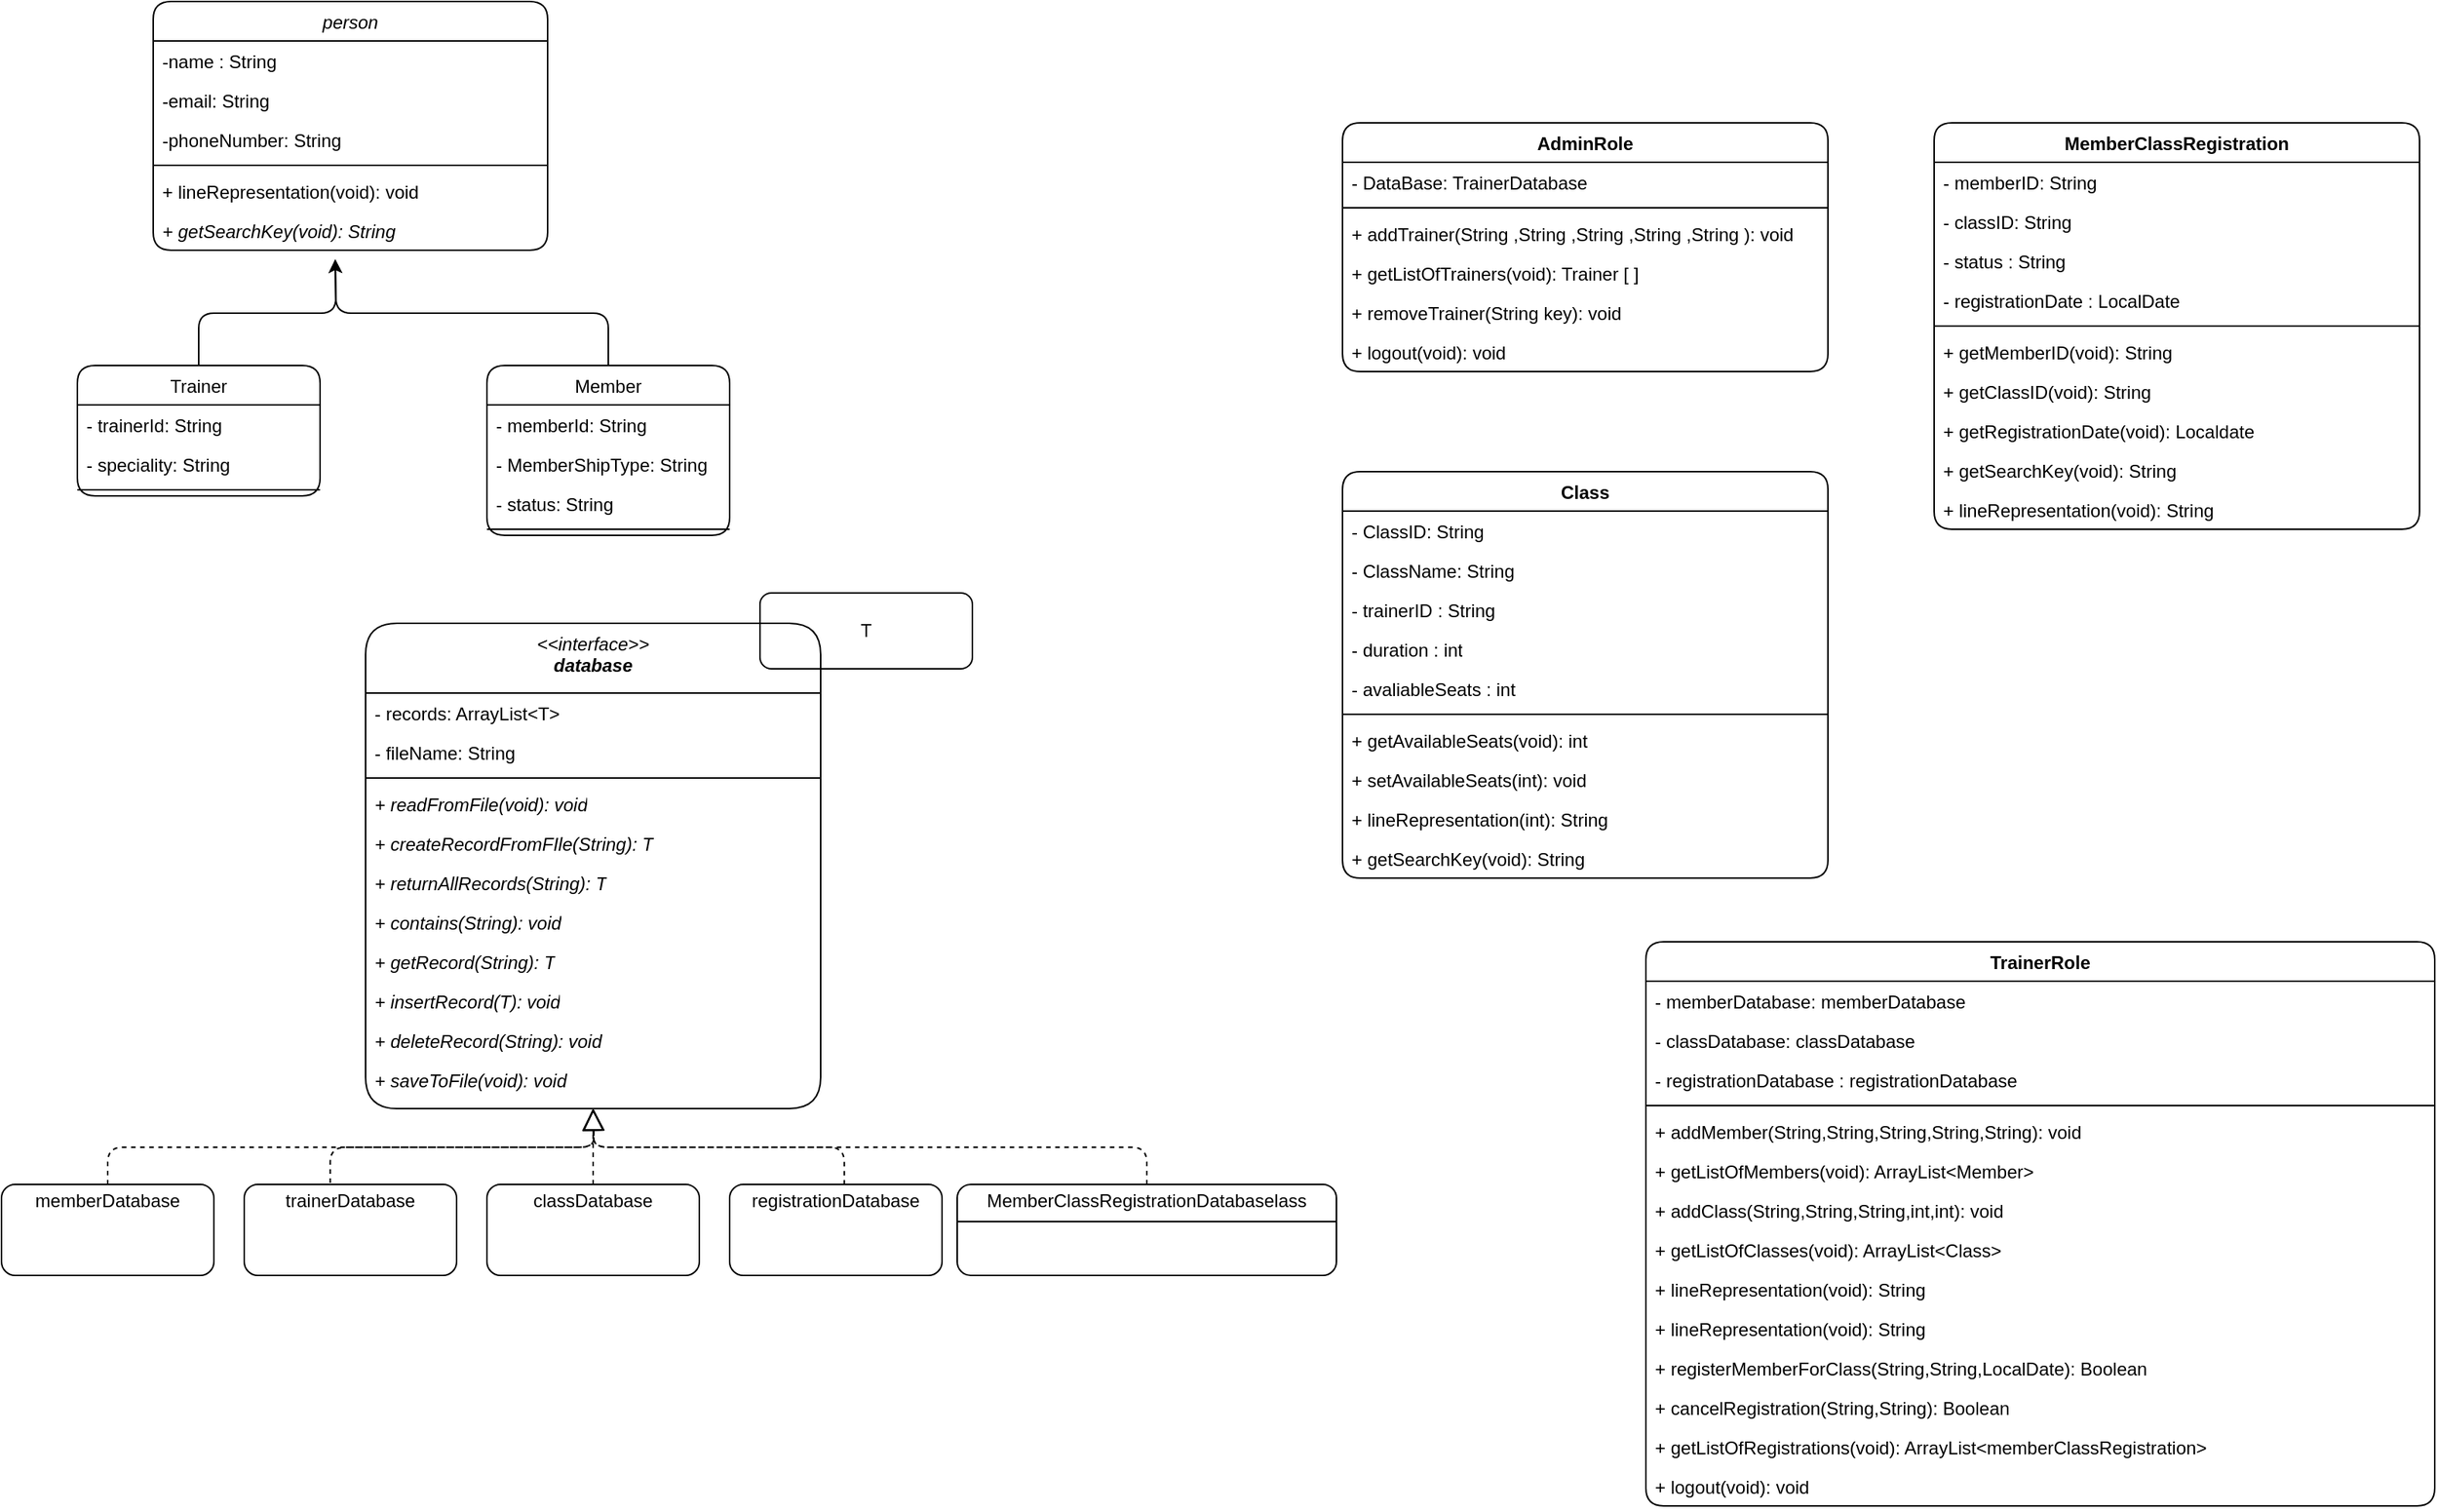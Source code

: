 <mxfile version="24.7.17">
  <diagram name="Page-1" id="gAdB9nPOYO4zGITMe3uy">
    <mxGraphModel dx="3737" dy="2157" grid="1" gridSize="10" guides="1" tooltips="1" connect="1" arrows="1" fold="1" page="1" pageScale="1" pageWidth="827" pageHeight="1169" math="0" shadow="0">
      <root>
        <mxCell id="0" />
        <mxCell id="1" parent="0" />
        <mxCell id="HRGRUfHx_FgeZ7gGGEja-18" value="&lt;span style=&quot;font-weight: normal;&quot;&gt;&lt;i&gt;person&lt;/i&gt;&lt;/span&gt;" style="swimlane;fontStyle=1;align=center;verticalAlign=top;childLayout=stackLayout;horizontal=1;startSize=26;horizontalStack=0;resizeParent=1;resizeParentMax=0;resizeLast=0;collapsible=1;marginBottom=0;whiteSpace=wrap;html=1;rounded=1;" vertex="1" parent="1">
          <mxGeometry x="-1554" width="260" height="164" as="geometry" />
        </mxCell>
        <mxCell id="HRGRUfHx_FgeZ7gGGEja-19" value="-name : String" style="text;strokeColor=none;fillColor=none;align=left;verticalAlign=top;spacingLeft=4;spacingRight=4;overflow=hidden;rotatable=0;points=[[0,0.5],[1,0.5]];portConstraint=eastwest;whiteSpace=wrap;html=1;" vertex="1" parent="HRGRUfHx_FgeZ7gGGEja-18">
          <mxGeometry y="26" width="260" height="26" as="geometry" />
        </mxCell>
        <mxCell id="HRGRUfHx_FgeZ7gGGEja-27" value="-email: String" style="text;strokeColor=none;fillColor=none;align=left;verticalAlign=top;spacingLeft=4;spacingRight=4;overflow=hidden;rotatable=0;points=[[0,0.5],[1,0.5]];portConstraint=eastwest;whiteSpace=wrap;html=1;" vertex="1" parent="HRGRUfHx_FgeZ7gGGEja-18">
          <mxGeometry y="52" width="260" height="26" as="geometry" />
        </mxCell>
        <mxCell id="HRGRUfHx_FgeZ7gGGEja-28" value="-phoneNumber: String" style="text;strokeColor=none;fillColor=none;align=left;verticalAlign=top;spacingLeft=4;spacingRight=4;overflow=hidden;rotatable=0;points=[[0,0.5],[1,0.5]];portConstraint=eastwest;whiteSpace=wrap;html=1;" vertex="1" parent="HRGRUfHx_FgeZ7gGGEja-18">
          <mxGeometry y="78" width="260" height="26" as="geometry" />
        </mxCell>
        <mxCell id="HRGRUfHx_FgeZ7gGGEja-20" value="" style="line;strokeWidth=1;fillColor=none;align=left;verticalAlign=middle;spacingTop=-1;spacingLeft=3;spacingRight=3;rotatable=0;labelPosition=right;points=[];portConstraint=eastwest;strokeColor=inherit;rounded=1;" vertex="1" parent="HRGRUfHx_FgeZ7gGGEja-18">
          <mxGeometry y="104" width="260" height="8" as="geometry" />
        </mxCell>
        <mxCell id="HRGRUfHx_FgeZ7gGGEja-21" value="+ lineRepresentation(void): void" style="text;strokeColor=none;fillColor=none;align=left;verticalAlign=top;spacingLeft=4;spacingRight=4;overflow=hidden;rotatable=0;points=[[0,0.5],[1,0.5]];portConstraint=eastwest;whiteSpace=wrap;html=1;" vertex="1" parent="HRGRUfHx_FgeZ7gGGEja-18">
          <mxGeometry y="112" width="260" height="26" as="geometry" />
        </mxCell>
        <mxCell id="HRGRUfHx_FgeZ7gGGEja-29" value="&lt;i&gt;+ getSearchKey(void): String&lt;/i&gt;" style="text;strokeColor=none;fillColor=none;align=left;verticalAlign=top;spacingLeft=4;spacingRight=4;overflow=hidden;rotatable=0;points=[[0,0.5],[1,0.5]];portConstraint=eastwest;whiteSpace=wrap;html=1;" vertex="1" parent="HRGRUfHx_FgeZ7gGGEja-18">
          <mxGeometry y="138" width="260" height="26" as="geometry" />
        </mxCell>
        <mxCell id="HRGRUfHx_FgeZ7gGGEja-49" style="edgeStyle=orthogonalEdgeStyle;rounded=1;orthogonalLoop=1;jettySize=auto;html=1;exitX=0.5;exitY=0;exitDx=0;exitDy=0;fontFamily=Helvetica;fontSize=12;fontColor=default;fontStyle=0;" edge="1" parent="1" source="HRGRUfHx_FgeZ7gGGEja-30">
          <mxGeometry relative="1" as="geometry">
            <mxPoint x="-1434" y="170" as="targetPoint" />
          </mxGeometry>
        </mxCell>
        <mxCell id="HRGRUfHx_FgeZ7gGGEja-30" value="&lt;span style=&quot;font-weight: normal;&quot;&gt;Trainer&lt;/span&gt;" style="swimlane;fontStyle=1;align=center;verticalAlign=top;childLayout=stackLayout;horizontal=1;startSize=26;horizontalStack=0;resizeParent=1;resizeParentMax=0;resizeLast=0;collapsible=1;marginBottom=0;whiteSpace=wrap;html=1;rounded=1;strokeColor=default;fontFamily=Helvetica;fontSize=12;fontColor=default;fillColor=none;" vertex="1" parent="1">
          <mxGeometry x="-1604" y="240" width="160" height="86" as="geometry" />
        </mxCell>
        <mxCell id="HRGRUfHx_FgeZ7gGGEja-31" value="- trainerId: String" style="text;strokeColor=none;fillColor=none;align=left;verticalAlign=top;spacingLeft=4;spacingRight=4;overflow=hidden;rotatable=0;points=[[0,0.5],[1,0.5]];portConstraint=eastwest;whiteSpace=wrap;html=1;fontFamily=Helvetica;fontSize=12;fontColor=default;fontStyle=0;" vertex="1" parent="HRGRUfHx_FgeZ7gGGEja-30">
          <mxGeometry y="26" width="160" height="26" as="geometry" />
        </mxCell>
        <mxCell id="HRGRUfHx_FgeZ7gGGEja-34" value="- speciality: String" style="text;strokeColor=none;fillColor=none;align=left;verticalAlign=top;spacingLeft=4;spacingRight=4;overflow=hidden;rotatable=0;points=[[0,0.5],[1,0.5]];portConstraint=eastwest;whiteSpace=wrap;html=1;fontFamily=Helvetica;fontSize=12;fontColor=default;fontStyle=0;" vertex="1" parent="HRGRUfHx_FgeZ7gGGEja-30">
          <mxGeometry y="52" width="160" height="26" as="geometry" />
        </mxCell>
        <mxCell id="HRGRUfHx_FgeZ7gGGEja-32" value="" style="line;strokeWidth=1;fillColor=none;align=left;verticalAlign=middle;spacingTop=-1;spacingLeft=3;spacingRight=3;rotatable=0;labelPosition=right;points=[];portConstraint=eastwest;strokeColor=inherit;rounded=1;fontFamily=Helvetica;fontSize=12;fontColor=default;fontStyle=0;" vertex="1" parent="HRGRUfHx_FgeZ7gGGEja-30">
          <mxGeometry y="78" width="160" height="8" as="geometry" />
        </mxCell>
        <mxCell id="HRGRUfHx_FgeZ7gGGEja-50" style="edgeStyle=orthogonalEdgeStyle;rounded=1;orthogonalLoop=1;jettySize=auto;html=1;exitX=0.5;exitY=0;exitDx=0;exitDy=0;fontFamily=Helvetica;fontSize=12;fontColor=default;fontStyle=0;" edge="1" parent="1" source="HRGRUfHx_FgeZ7gGGEja-44">
          <mxGeometry relative="1" as="geometry">
            <mxPoint x="-1434" y="170" as="targetPoint" />
          </mxGeometry>
        </mxCell>
        <mxCell id="HRGRUfHx_FgeZ7gGGEja-44" value="&lt;span style=&quot;font-weight: normal;&quot;&gt;Member&lt;/span&gt;" style="swimlane;fontStyle=1;align=center;verticalAlign=top;childLayout=stackLayout;horizontal=1;startSize=26;horizontalStack=0;resizeParent=1;resizeParentMax=0;resizeLast=0;collapsible=1;marginBottom=0;whiteSpace=wrap;html=1;rounded=1;strokeColor=default;fontFamily=Helvetica;fontSize=12;fontColor=default;fillColor=none;" vertex="1" parent="1">
          <mxGeometry x="-1334" y="240" width="160" height="112" as="geometry" />
        </mxCell>
        <mxCell id="HRGRUfHx_FgeZ7gGGEja-45" value="- memberId: String" style="text;strokeColor=none;fillColor=none;align=left;verticalAlign=top;spacingLeft=4;spacingRight=4;overflow=hidden;rotatable=0;points=[[0,0.5],[1,0.5]];portConstraint=eastwest;whiteSpace=wrap;html=1;fontFamily=Helvetica;fontSize=12;fontColor=default;fontStyle=0;" vertex="1" parent="HRGRUfHx_FgeZ7gGGEja-44">
          <mxGeometry y="26" width="160" height="26" as="geometry" />
        </mxCell>
        <mxCell id="HRGRUfHx_FgeZ7gGGEja-46" value="- Me&lt;span style=&quot;background-color: initial;&quot;&gt;mberShipType: String&lt;/span&gt;" style="text;strokeColor=none;fillColor=none;align=left;verticalAlign=top;spacingLeft=4;spacingRight=4;overflow=hidden;rotatable=0;points=[[0,0.5],[1,0.5]];portConstraint=eastwest;whiteSpace=wrap;html=1;fontFamily=Helvetica;fontSize=12;fontColor=default;fontStyle=0;" vertex="1" parent="HRGRUfHx_FgeZ7gGGEja-44">
          <mxGeometry y="52" width="160" height="26" as="geometry" />
        </mxCell>
        <mxCell id="HRGRUfHx_FgeZ7gGGEja-48" value="- status: String" style="text;strokeColor=none;fillColor=none;align=left;verticalAlign=top;spacingLeft=4;spacingRight=4;overflow=hidden;rotatable=0;points=[[0,0.5],[1,0.5]];portConstraint=eastwest;whiteSpace=wrap;html=1;fontFamily=Helvetica;fontSize=12;fontColor=default;fontStyle=0;" vertex="1" parent="HRGRUfHx_FgeZ7gGGEja-44">
          <mxGeometry y="78" width="160" height="26" as="geometry" />
        </mxCell>
        <mxCell id="HRGRUfHx_FgeZ7gGGEja-47" value="" style="line;strokeWidth=1;fillColor=none;align=left;verticalAlign=middle;spacingTop=-1;spacingLeft=3;spacingRight=3;rotatable=0;labelPosition=right;points=[];portConstraint=eastwest;strokeColor=inherit;rounded=1;fontFamily=Helvetica;fontSize=12;fontColor=default;fontStyle=0;" vertex="1" parent="HRGRUfHx_FgeZ7gGGEja-44">
          <mxGeometry y="104" width="160" height="8" as="geometry" />
        </mxCell>
        <mxCell id="HRGRUfHx_FgeZ7gGGEja-51" value="&lt;div&gt;&lt;span style=&quot;font-weight: normal;&quot;&gt;&lt;i&gt;&amp;lt;&amp;lt;interface&amp;gt;&amp;gt;&lt;/i&gt;&lt;/span&gt;&lt;/div&gt;&lt;i&gt;database&lt;/i&gt;" style="swimlane;fontStyle=1;align=center;verticalAlign=top;childLayout=stackLayout;horizontal=1;startSize=46;horizontalStack=0;resizeParent=1;resizeParentMax=0;resizeLast=0;collapsible=1;marginBottom=0;whiteSpace=wrap;html=1;rounded=1;strokeColor=default;fontFamily=Helvetica;fontSize=12;fontColor=default;fillColor=none;" vertex="1" parent="1">
          <mxGeometry x="-1414" y="410" width="300" height="320" as="geometry" />
        </mxCell>
        <mxCell id="HRGRUfHx_FgeZ7gGGEja-52" value="- records: ArrayList&amp;lt;T&amp;gt;" style="text;strokeColor=none;fillColor=none;align=left;verticalAlign=top;spacingLeft=4;spacingRight=4;overflow=hidden;rotatable=0;points=[[0,0.5],[1,0.5]];portConstraint=eastwest;whiteSpace=wrap;html=1;fontFamily=Helvetica;fontSize=12;fontColor=default;fontStyle=0;" vertex="1" parent="HRGRUfHx_FgeZ7gGGEja-51">
          <mxGeometry y="46" width="300" height="26" as="geometry" />
        </mxCell>
        <mxCell id="HRGRUfHx_FgeZ7gGGEja-56" value="- fileName: String" style="text;strokeColor=none;fillColor=none;align=left;verticalAlign=top;spacingLeft=4;spacingRight=4;overflow=hidden;rotatable=0;points=[[0,0.5],[1,0.5]];portConstraint=eastwest;whiteSpace=wrap;html=1;fontFamily=Helvetica;fontSize=12;fontColor=default;fontStyle=0;" vertex="1" parent="HRGRUfHx_FgeZ7gGGEja-51">
          <mxGeometry y="72" width="300" height="26" as="geometry" />
        </mxCell>
        <mxCell id="HRGRUfHx_FgeZ7gGGEja-53" value="" style="line;strokeWidth=1;fillColor=none;align=left;verticalAlign=middle;spacingTop=-1;spacingLeft=3;spacingRight=3;rotatable=0;labelPosition=right;points=[];portConstraint=eastwest;strokeColor=inherit;rounded=1;fontFamily=Helvetica;fontSize=12;fontColor=default;fontStyle=0;" vertex="1" parent="HRGRUfHx_FgeZ7gGGEja-51">
          <mxGeometry y="98" width="300" height="8" as="geometry" />
        </mxCell>
        <mxCell id="HRGRUfHx_FgeZ7gGGEja-54" value="+ readFromFile(void): void" style="text;strokeColor=none;fillColor=none;align=left;verticalAlign=top;spacingLeft=4;spacingRight=4;overflow=hidden;rotatable=0;points=[[0,0.5],[1,0.5]];portConstraint=eastwest;whiteSpace=wrap;html=1;fontFamily=Helvetica;fontSize=12;fontColor=default;fontStyle=2;" vertex="1" parent="HRGRUfHx_FgeZ7gGGEja-51">
          <mxGeometry y="106" width="300" height="26" as="geometry" />
        </mxCell>
        <mxCell id="HRGRUfHx_FgeZ7gGGEja-57" value="+ createRecordFromFIle(String): T" style="text;strokeColor=none;fillColor=none;align=left;verticalAlign=top;spacingLeft=4;spacingRight=4;overflow=hidden;rotatable=0;points=[[0,0.5],[1,0.5]];portConstraint=eastwest;whiteSpace=wrap;html=1;fontFamily=Helvetica;fontSize=12;fontColor=default;fontStyle=2;" vertex="1" parent="HRGRUfHx_FgeZ7gGGEja-51">
          <mxGeometry y="132" width="300" height="26" as="geometry" />
        </mxCell>
        <mxCell id="HRGRUfHx_FgeZ7gGGEja-60" value="+ returnAllRecords(String): T" style="text;strokeColor=none;fillColor=none;align=left;verticalAlign=top;spacingLeft=4;spacingRight=4;overflow=hidden;rotatable=0;points=[[0,0.5],[1,0.5]];portConstraint=eastwest;whiteSpace=wrap;html=1;fontFamily=Helvetica;fontSize=12;fontColor=default;fontStyle=2;" vertex="1" parent="HRGRUfHx_FgeZ7gGGEja-51">
          <mxGeometry y="158" width="300" height="26" as="geometry" />
        </mxCell>
        <mxCell id="HRGRUfHx_FgeZ7gGGEja-61" value="+ contains(String): void&lt;div&gt;&lt;br&gt;&lt;/div&gt;" style="text;strokeColor=none;fillColor=none;align=left;verticalAlign=top;spacingLeft=4;spacingRight=4;overflow=hidden;rotatable=0;points=[[0,0.5],[1,0.5]];portConstraint=eastwest;whiteSpace=wrap;html=1;fontFamily=Helvetica;fontSize=12;fontColor=default;fontStyle=2;" vertex="1" parent="HRGRUfHx_FgeZ7gGGEja-51">
          <mxGeometry y="184" width="300" height="26" as="geometry" />
        </mxCell>
        <mxCell id="HRGRUfHx_FgeZ7gGGEja-62" value="+ getRecord(String): T&lt;div&gt;&lt;br&gt;&lt;/div&gt;" style="text;strokeColor=none;fillColor=none;align=left;verticalAlign=top;spacingLeft=4;spacingRight=4;overflow=hidden;rotatable=0;points=[[0,0.5],[1,0.5]];portConstraint=eastwest;whiteSpace=wrap;html=1;fontFamily=Helvetica;fontSize=12;fontColor=default;fontStyle=2;" vertex="1" parent="HRGRUfHx_FgeZ7gGGEja-51">
          <mxGeometry y="210" width="300" height="26" as="geometry" />
        </mxCell>
        <mxCell id="HRGRUfHx_FgeZ7gGGEja-63" value="+ insertRecord(T): void" style="text;strokeColor=none;fillColor=none;align=left;verticalAlign=top;spacingLeft=4;spacingRight=4;overflow=hidden;rotatable=0;points=[[0,0.5],[1,0.5]];portConstraint=eastwest;whiteSpace=wrap;html=1;fontFamily=Helvetica;fontSize=12;fontColor=default;fontStyle=2;" vertex="1" parent="HRGRUfHx_FgeZ7gGGEja-51">
          <mxGeometry y="236" width="300" height="26" as="geometry" />
        </mxCell>
        <mxCell id="HRGRUfHx_FgeZ7gGGEja-64" value="+ deleteRecord(String): void" style="text;strokeColor=none;fillColor=none;align=left;verticalAlign=top;spacingLeft=4;spacingRight=4;overflow=hidden;rotatable=0;points=[[0,0.5],[1,0.5]];portConstraint=eastwest;whiteSpace=wrap;html=1;fontFamily=Helvetica;fontSize=12;fontColor=default;fontStyle=2;" vertex="1" parent="HRGRUfHx_FgeZ7gGGEja-51">
          <mxGeometry y="262" width="300" height="26" as="geometry" />
        </mxCell>
        <mxCell id="HRGRUfHx_FgeZ7gGGEja-65" value="+ saveToFile(void): void" style="text;strokeColor=none;fillColor=none;align=left;verticalAlign=top;spacingLeft=4;spacingRight=4;overflow=hidden;rotatable=0;points=[[0,0.5],[1,0.5]];portConstraint=eastwest;whiteSpace=wrap;html=1;fontFamily=Helvetica;fontSize=12;fontColor=default;fontStyle=2;" vertex="1" parent="HRGRUfHx_FgeZ7gGGEja-51">
          <mxGeometry y="288" width="300" height="32" as="geometry" />
        </mxCell>
        <mxCell id="HRGRUfHx_FgeZ7gGGEja-55" value="T" style="rounded=1;whiteSpace=wrap;html=1;strokeColor=default;align=center;verticalAlign=middle;fontFamily=Helvetica;fontSize=12;fontColor=default;fontStyle=0;fillColor=none;" vertex="1" parent="1">
          <mxGeometry x="-1154" y="390" width="140" height="50" as="geometry" />
        </mxCell>
        <mxCell id="HRGRUfHx_FgeZ7gGGEja-66" value="&lt;p style=&quot;margin: 4px 0px 0px;&quot;&gt;trainerDatabase&lt;/p&gt;" style="verticalAlign=top;align=center;overflow=fill;html=1;whiteSpace=wrap;rounded=1;strokeColor=default;fontFamily=Helvetica;fontSize=12;fontColor=default;fontStyle=0;fillColor=none;" vertex="1" parent="1">
          <mxGeometry x="-1494" y="780" width="140" height="60" as="geometry" />
        </mxCell>
        <mxCell id="HRGRUfHx_FgeZ7gGGEja-67" value="&lt;p style=&quot;margin:0px;margin-top:4px;text-align:center;&quot;&gt;classDatabase&lt;/p&gt;" style="verticalAlign=top;align=left;overflow=fill;html=1;whiteSpace=wrap;rounded=1;strokeColor=default;fontFamily=Helvetica;fontSize=12;fontColor=default;fontStyle=0;fillColor=none;" vertex="1" parent="1">
          <mxGeometry x="-1334" y="780" width="140" height="60" as="geometry" />
        </mxCell>
        <mxCell id="HRGRUfHx_FgeZ7gGGEja-68" value="&lt;p style=&quot;margin:0px;margin-top:4px;text-align:center;&quot;&gt;registrationDatabase&lt;br&gt;&lt;/p&gt;" style="verticalAlign=top;align=left;overflow=fill;html=1;whiteSpace=wrap;rounded=1;strokeColor=default;fontFamily=Helvetica;fontSize=12;fontColor=default;fontStyle=0;fillColor=none;" vertex="1" parent="1">
          <mxGeometry x="-1174" y="780" width="140" height="60" as="geometry" />
        </mxCell>
        <mxCell id="HRGRUfHx_FgeZ7gGGEja-69" value="&lt;p style=&quot;margin:0px;margin-top:4px;text-align:center;&quot;&gt;MemberClassRegistrationDatabaselass&lt;/p&gt;&lt;hr size=&quot;1&quot; style=&quot;border-style:solid;&quot;&gt;&lt;div style=&quot;height:2px;&quot;&gt;&lt;/div&gt;" style="verticalAlign=top;align=left;overflow=fill;html=1;whiteSpace=wrap;rounded=1;strokeColor=default;fontFamily=Helvetica;fontSize=12;fontColor=default;fontStyle=0;fillColor=none;" vertex="1" parent="1">
          <mxGeometry x="-1024" y="780" width="250" height="60" as="geometry" />
        </mxCell>
        <mxCell id="HRGRUfHx_FgeZ7gGGEja-70" value="&lt;p style=&quot;margin:0px;margin-top:4px;text-align:center;&quot;&gt;&lt;/p&gt;&lt;div style=&quot;text-align: center; height: 2px;&quot;&gt;memberDatabase&lt;/div&gt;" style="verticalAlign=top;align=left;overflow=fill;html=1;whiteSpace=wrap;rounded=1;strokeColor=default;fontFamily=Helvetica;fontSize=12;fontColor=default;fontStyle=0;fillColor=none;" vertex="1" parent="1">
          <mxGeometry x="-1654" y="780" width="140" height="60" as="geometry" />
        </mxCell>
        <mxCell id="HRGRUfHx_FgeZ7gGGEja-80" value="" style="endArrow=block;dashed=1;endFill=0;endSize=12;html=1;rounded=1;fontFamily=Helvetica;fontSize=12;fontColor=default;fontStyle=0;edgeStyle=orthogonalEdgeStyle;exitX=0.5;exitY=0;exitDx=0;exitDy=0;" edge="1" parent="1" source="HRGRUfHx_FgeZ7gGGEja-70">
          <mxGeometry width="160" relative="1" as="geometry">
            <mxPoint x="-1584" y="730" as="sourcePoint" />
            <mxPoint x="-1264" y="730" as="targetPoint" />
          </mxGeometry>
        </mxCell>
        <mxCell id="HRGRUfHx_FgeZ7gGGEja-81" value="" style="endArrow=block;dashed=1;endFill=0;endSize=12;html=1;rounded=1;fontFamily=Helvetica;fontSize=12;fontColor=default;fontStyle=0;edgeStyle=orthogonalEdgeStyle;exitX=0.405;exitY=-0.017;exitDx=0;exitDy=0;exitPerimeter=0;" edge="1" parent="1" source="HRGRUfHx_FgeZ7gGGEja-66">
          <mxGeometry width="160" relative="1" as="geometry">
            <mxPoint x="-1574" y="790" as="sourcePoint" />
            <mxPoint x="-1264" y="730" as="targetPoint" />
          </mxGeometry>
        </mxCell>
        <mxCell id="HRGRUfHx_FgeZ7gGGEja-82" value="" style="endArrow=block;dashed=1;endFill=0;endSize=12;html=1;rounded=1;fontFamily=Helvetica;fontSize=12;fontColor=default;fontStyle=0;edgeStyle=orthogonalEdgeStyle;exitX=0.5;exitY=0;exitDx=0;exitDy=0;" edge="1" parent="1" source="HRGRUfHx_FgeZ7gGGEja-67">
          <mxGeometry width="160" relative="1" as="geometry">
            <mxPoint x="-1427" y="789" as="sourcePoint" />
            <mxPoint x="-1264" y="730" as="targetPoint" />
          </mxGeometry>
        </mxCell>
        <mxCell id="HRGRUfHx_FgeZ7gGGEja-84" value="" style="endArrow=block;dashed=1;endFill=0;endSize=12;html=1;rounded=1;fontFamily=Helvetica;fontSize=12;fontColor=default;fontStyle=0;edgeStyle=orthogonalEdgeStyle;exitX=0.54;exitY=0.002;exitDx=0;exitDy=0;exitPerimeter=0;" edge="1" parent="1" source="HRGRUfHx_FgeZ7gGGEja-68">
          <mxGeometry width="160" relative="1" as="geometry">
            <mxPoint x="-1254" y="790" as="sourcePoint" />
            <mxPoint x="-1264" y="730" as="targetPoint" />
          </mxGeometry>
        </mxCell>
        <mxCell id="HRGRUfHx_FgeZ7gGGEja-86" value="" style="endArrow=block;dashed=1;endFill=0;endSize=12;html=1;rounded=1;fontFamily=Helvetica;fontSize=12;fontColor=default;fontStyle=0;edgeStyle=orthogonalEdgeStyle;exitX=0.5;exitY=0;exitDx=0;exitDy=0;" edge="1" parent="1" source="HRGRUfHx_FgeZ7gGGEja-69">
          <mxGeometry width="160" relative="1" as="geometry">
            <mxPoint x="-1088" y="790" as="sourcePoint" />
            <mxPoint x="-1264" y="730" as="targetPoint" />
          </mxGeometry>
        </mxCell>
        <mxCell id="HRGRUfHx_FgeZ7gGGEja-91" value="AdminRole" style="swimlane;fontStyle=1;align=center;verticalAlign=top;childLayout=stackLayout;horizontal=1;startSize=26;horizontalStack=0;resizeParent=1;resizeParentMax=0;resizeLast=0;collapsible=1;marginBottom=0;whiteSpace=wrap;html=1;rounded=1;strokeColor=default;fontFamily=Helvetica;fontSize=12;fontColor=default;fillColor=none;" vertex="1" parent="1">
          <mxGeometry x="-770" y="80" width="320" height="164" as="geometry" />
        </mxCell>
        <mxCell id="HRGRUfHx_FgeZ7gGGEja-92" value="- DataBase: TrainerDatabase" style="text;strokeColor=none;fillColor=none;align=left;verticalAlign=top;spacingLeft=4;spacingRight=4;overflow=hidden;rotatable=0;points=[[0,0.5],[1,0.5]];portConstraint=eastwest;whiteSpace=wrap;html=1;fontFamily=Helvetica;fontSize=12;fontColor=default;fontStyle=0;" vertex="1" parent="HRGRUfHx_FgeZ7gGGEja-91">
          <mxGeometry y="26" width="320" height="26" as="geometry" />
        </mxCell>
        <mxCell id="HRGRUfHx_FgeZ7gGGEja-93" value="" style="line;strokeWidth=1;fillColor=none;align=left;verticalAlign=middle;spacingTop=-1;spacingLeft=3;spacingRight=3;rotatable=0;labelPosition=right;points=[];portConstraint=eastwest;strokeColor=inherit;rounded=1;fontFamily=Helvetica;fontSize=12;fontColor=default;fontStyle=0;" vertex="1" parent="HRGRUfHx_FgeZ7gGGEja-91">
          <mxGeometry y="52" width="320" height="8" as="geometry" />
        </mxCell>
        <mxCell id="HRGRUfHx_FgeZ7gGGEja-94" value="+ addTrainer(String&amp;nbsp;,String&amp;nbsp;,String&amp;nbsp;,String&amp;nbsp;,String&amp;nbsp;): void" style="text;strokeColor=none;fillColor=none;align=left;verticalAlign=top;spacingLeft=4;spacingRight=4;overflow=hidden;rotatable=0;points=[[0,0.5],[1,0.5]];portConstraint=eastwest;whiteSpace=wrap;html=1;fontFamily=Helvetica;fontSize=12;fontColor=default;fontStyle=0;" vertex="1" parent="HRGRUfHx_FgeZ7gGGEja-91">
          <mxGeometry y="60" width="320" height="26" as="geometry" />
        </mxCell>
        <mxCell id="HRGRUfHx_FgeZ7gGGEja-95" value="+ getListOfTrainers(void): Trainer [ ]" style="text;strokeColor=none;fillColor=none;align=left;verticalAlign=top;spacingLeft=4;spacingRight=4;overflow=hidden;rotatable=0;points=[[0,0.5],[1,0.5]];portConstraint=eastwest;whiteSpace=wrap;html=1;fontFamily=Helvetica;fontSize=12;fontColor=default;fontStyle=0;" vertex="1" parent="HRGRUfHx_FgeZ7gGGEja-91">
          <mxGeometry y="86" width="320" height="26" as="geometry" />
        </mxCell>
        <mxCell id="HRGRUfHx_FgeZ7gGGEja-96" value="+ removeTrainer(String key): void" style="text;strokeColor=none;fillColor=none;align=left;verticalAlign=top;spacingLeft=4;spacingRight=4;overflow=hidden;rotatable=0;points=[[0,0.5],[1,0.5]];portConstraint=eastwest;whiteSpace=wrap;html=1;fontFamily=Helvetica;fontSize=12;fontColor=default;fontStyle=0;" vertex="1" parent="HRGRUfHx_FgeZ7gGGEja-91">
          <mxGeometry y="112" width="320" height="26" as="geometry" />
        </mxCell>
        <mxCell id="HRGRUfHx_FgeZ7gGGEja-97" value="+ logout(void): void" style="text;strokeColor=none;fillColor=none;align=left;verticalAlign=top;spacingLeft=4;spacingRight=4;overflow=hidden;rotatable=0;points=[[0,0.5],[1,0.5]];portConstraint=eastwest;whiteSpace=wrap;html=1;fontFamily=Helvetica;fontSize=12;fontColor=default;fontStyle=0;" vertex="1" parent="HRGRUfHx_FgeZ7gGGEja-91">
          <mxGeometry y="138" width="320" height="26" as="geometry" />
        </mxCell>
        <mxCell id="HRGRUfHx_FgeZ7gGGEja-98" value="Class" style="swimlane;fontStyle=1;align=center;verticalAlign=top;childLayout=stackLayout;horizontal=1;startSize=26;horizontalStack=0;resizeParent=1;resizeParentMax=0;resizeLast=0;collapsible=1;marginBottom=0;whiteSpace=wrap;html=1;rounded=1;strokeColor=default;fontFamily=Helvetica;fontSize=12;fontColor=default;fillColor=none;" vertex="1" parent="1">
          <mxGeometry x="-770" y="310" width="320" height="268" as="geometry" />
        </mxCell>
        <mxCell id="HRGRUfHx_FgeZ7gGGEja-99" value="- ClassID: String" style="text;strokeColor=none;fillColor=none;align=left;verticalAlign=top;spacingLeft=4;spacingRight=4;overflow=hidden;rotatable=0;points=[[0,0.5],[1,0.5]];portConstraint=eastwest;whiteSpace=wrap;html=1;fontFamily=Helvetica;fontSize=12;fontColor=default;fontStyle=0;" vertex="1" parent="HRGRUfHx_FgeZ7gGGEja-98">
          <mxGeometry y="26" width="320" height="26" as="geometry" />
        </mxCell>
        <mxCell id="HRGRUfHx_FgeZ7gGGEja-102" value="- ClassName: String" style="text;strokeColor=none;fillColor=none;align=left;verticalAlign=top;spacingLeft=4;spacingRight=4;overflow=hidden;rotatable=0;points=[[0,0.5],[1,0.5]];portConstraint=eastwest;whiteSpace=wrap;html=1;fontFamily=Helvetica;fontSize=12;fontColor=default;fontStyle=0;" vertex="1" parent="HRGRUfHx_FgeZ7gGGEja-98">
          <mxGeometry y="52" width="320" height="26" as="geometry" />
        </mxCell>
        <mxCell id="HRGRUfHx_FgeZ7gGGEja-104" value="-&amp;nbsp;trainerID&amp;nbsp;&lt;span style=&quot;color: rgba(0, 0, 0, 0); font-family: monospace; font-size: 0px; text-wrap: nowrap;&quot;&gt;%3CmxGraphModel%3E%3Croot%3E%3CmxCell%20id%3D%220%22%2F%3E%3CmxCell%20id%3D%221%22%20parent%3D%220%22%2F%3E%3CmxCell%20id%3D%222%22%20value%3D%22-%20ClassName%3A%20String%22%20style%3D%22text%3BstrokeColor%3Dnone%3BfillColor%3Dnone%3Balign%3Dleft%3BverticalAlign%3Dtop%3BspacingLeft%3D4%3BspacingRight%3D4%3Boverflow%3Dhidden%3Brotatable%3D0%3Bpoints%3D%5B%5B0%2C0.5%5D%2C%5B1%2C0.5%5D%5D%3BportConstraint%3Deastwest%3BwhiteSpace%3Dwrap%3Bhtml%3D1%3BfontFamily%3DHelvetica%3BfontSize%3D12%3BfontColor%3Ddefault%3BfontStyle%3D0%3B%22%20vertex%3D%221%22%20parent%3D%221%22%3E%3CmxGeometry%20x%3D%22-690%22%20y%3D%22388%22%20width%3D%22160%22%20height%3D%2226%22%20as%3D%22geometry%22%2F%3E%3C%2FmxCell%3E%3C%2Froot%3E%3C%2FmxGraphModel%3E&lt;/span&gt;: String" style="text;strokeColor=none;fillColor=none;align=left;verticalAlign=top;spacingLeft=4;spacingRight=4;overflow=hidden;rotatable=0;points=[[0,0.5],[1,0.5]];portConstraint=eastwest;whiteSpace=wrap;html=1;fontFamily=Helvetica;fontSize=12;fontColor=default;fontStyle=0;" vertex="1" parent="HRGRUfHx_FgeZ7gGGEja-98">
          <mxGeometry y="78" width="320" height="26" as="geometry" />
        </mxCell>
        <mxCell id="HRGRUfHx_FgeZ7gGGEja-105" value="- duration : int" style="text;strokeColor=none;fillColor=none;align=left;verticalAlign=top;spacingLeft=4;spacingRight=4;overflow=hidden;rotatable=0;points=[[0,0.5],[1,0.5]];portConstraint=eastwest;whiteSpace=wrap;html=1;fontFamily=Helvetica;fontSize=12;fontColor=default;fontStyle=0;" vertex="1" parent="HRGRUfHx_FgeZ7gGGEja-98">
          <mxGeometry y="104" width="320" height="26" as="geometry" />
        </mxCell>
        <mxCell id="HRGRUfHx_FgeZ7gGGEja-106" value="- avaliableSeats : int" style="text;strokeColor=none;fillColor=none;align=left;verticalAlign=top;spacingLeft=4;spacingRight=4;overflow=hidden;rotatable=0;points=[[0,0.5],[1,0.5]];portConstraint=eastwest;whiteSpace=wrap;html=1;fontFamily=Helvetica;fontSize=12;fontColor=default;fontStyle=0;" vertex="1" parent="HRGRUfHx_FgeZ7gGGEja-98">
          <mxGeometry y="130" width="320" height="26" as="geometry" />
        </mxCell>
        <mxCell id="HRGRUfHx_FgeZ7gGGEja-100" value="" style="line;strokeWidth=1;fillColor=none;align=left;verticalAlign=middle;spacingTop=-1;spacingLeft=3;spacingRight=3;rotatable=0;labelPosition=right;points=[];portConstraint=eastwest;strokeColor=inherit;rounded=1;fontFamily=Helvetica;fontSize=12;fontColor=default;fontStyle=0;" vertex="1" parent="HRGRUfHx_FgeZ7gGGEja-98">
          <mxGeometry y="156" width="320" height="8" as="geometry" />
        </mxCell>
        <mxCell id="HRGRUfHx_FgeZ7gGGEja-101" value="+ getAvailableSeats(void): int" style="text;strokeColor=none;fillColor=none;align=left;verticalAlign=top;spacingLeft=4;spacingRight=4;overflow=hidden;rotatable=0;points=[[0,0.5],[1,0.5]];portConstraint=eastwest;whiteSpace=wrap;html=1;fontFamily=Helvetica;fontSize=12;fontColor=default;fontStyle=0;" vertex="1" parent="HRGRUfHx_FgeZ7gGGEja-98">
          <mxGeometry y="164" width="320" height="26" as="geometry" />
        </mxCell>
        <mxCell id="HRGRUfHx_FgeZ7gGGEja-109" value="+ setAvailableSeats(int): void" style="text;strokeColor=none;fillColor=none;align=left;verticalAlign=top;spacingLeft=4;spacingRight=4;overflow=hidden;rotatable=0;points=[[0,0.5],[1,0.5]];portConstraint=eastwest;whiteSpace=wrap;html=1;fontFamily=Helvetica;fontSize=12;fontColor=default;fontStyle=0;" vertex="1" parent="HRGRUfHx_FgeZ7gGGEja-98">
          <mxGeometry y="190" width="320" height="26" as="geometry" />
        </mxCell>
        <mxCell id="HRGRUfHx_FgeZ7gGGEja-110" value="+ lineRepresentation(int): String" style="text;strokeColor=none;fillColor=none;align=left;verticalAlign=top;spacingLeft=4;spacingRight=4;overflow=hidden;rotatable=0;points=[[0,0.5],[1,0.5]];portConstraint=eastwest;whiteSpace=wrap;html=1;fontFamily=Helvetica;fontSize=12;fontColor=default;fontStyle=0;" vertex="1" parent="HRGRUfHx_FgeZ7gGGEja-98">
          <mxGeometry y="216" width="320" height="26" as="geometry" />
        </mxCell>
        <mxCell id="HRGRUfHx_FgeZ7gGGEja-111" value="+ getSearchKey(void): String" style="text;strokeColor=none;fillColor=none;align=left;verticalAlign=top;spacingLeft=4;spacingRight=4;overflow=hidden;rotatable=0;points=[[0,0.5],[1,0.5]];portConstraint=eastwest;whiteSpace=wrap;html=1;fontFamily=Helvetica;fontSize=12;fontColor=default;fontStyle=0;" vertex="1" parent="HRGRUfHx_FgeZ7gGGEja-98">
          <mxGeometry y="242" width="320" height="26" as="geometry" />
        </mxCell>
        <mxCell id="HRGRUfHx_FgeZ7gGGEja-116" value="MemberClassRegistration" style="swimlane;fontStyle=1;align=center;verticalAlign=top;childLayout=stackLayout;horizontal=1;startSize=26;horizontalStack=0;resizeParent=1;resizeParentMax=0;resizeLast=0;collapsible=1;marginBottom=0;whiteSpace=wrap;html=1;rounded=1;strokeColor=default;fontFamily=Helvetica;fontSize=12;fontColor=default;fillColor=none;" vertex="1" parent="1">
          <mxGeometry x="-380" y="80" width="320" height="268" as="geometry" />
        </mxCell>
        <mxCell id="HRGRUfHx_FgeZ7gGGEja-117" value="- memberID: String" style="text;strokeColor=none;fillColor=none;align=left;verticalAlign=top;spacingLeft=4;spacingRight=4;overflow=hidden;rotatable=0;points=[[0,0.5],[1,0.5]];portConstraint=eastwest;whiteSpace=wrap;html=1;fontFamily=Helvetica;fontSize=12;fontColor=default;fontStyle=0;" vertex="1" parent="HRGRUfHx_FgeZ7gGGEja-116">
          <mxGeometry y="26" width="320" height="26" as="geometry" />
        </mxCell>
        <mxCell id="HRGRUfHx_FgeZ7gGGEja-118" value="- classID: String" style="text;strokeColor=none;fillColor=none;align=left;verticalAlign=top;spacingLeft=4;spacingRight=4;overflow=hidden;rotatable=0;points=[[0,0.5],[1,0.5]];portConstraint=eastwest;whiteSpace=wrap;html=1;fontFamily=Helvetica;fontSize=12;fontColor=default;fontStyle=0;" vertex="1" parent="HRGRUfHx_FgeZ7gGGEja-116">
          <mxGeometry y="52" width="320" height="26" as="geometry" />
        </mxCell>
        <mxCell id="HRGRUfHx_FgeZ7gGGEja-119" value="-&amp;nbsp;status&amp;nbsp;&lt;span style=&quot;color: rgba(0, 0, 0, 0); font-family: monospace; font-size: 0px; text-wrap: nowrap;&quot;&gt;%3CmxGraphModel%3E%3Croot%3E%3CmxCell%20id%3D%220%22%2F%3E%3CmxCell%20id%3D%221%22%20parent%3D%220%22%2F%3E%3CmxCell%20id%3D%222%22%20value%3D%22-%20ClassName%3A%20String%22%20style%3D%22text%3BstrokeColor%3Dnone%3BfillColor%3Dnone%3Balign%3Dleft%3BverticalAlign%3Dtop%3BspacingLeft%3D4%3BspacingRight%3D4%3Boverflow%3Dhidden%3Brotatable%3D0%3Bpoints%3D%5B%5B0%2C0.5%5D%2C%5B1%2C0.5%5D%5D%3BportConstraint%3Deastwest%3BwhiteSpace%3Dwrap%3Bhtml%3D1%3BfontFamily%3DHelvetica%3BfontSize%3D12%3BfontColor%3Ddefault%3BfontStyle%3D0%3B%22%20vertex%3D%221%22%20parent%3D%221%22%3E%3CmxGeometry%20x%3D%22-690%22%20y%3D%22388%22%20width%3D%22160%22%20height%3D%2226%22%20as%3D%22geometry%22%2F%3E%3C%2FmxCell%3E%3C%2Froot%3E%3C%2FmxGraphModel%3E&lt;/span&gt;: String" style="text;strokeColor=none;fillColor=none;align=left;verticalAlign=top;spacingLeft=4;spacingRight=4;overflow=hidden;rotatable=0;points=[[0,0.5],[1,0.5]];portConstraint=eastwest;whiteSpace=wrap;html=1;fontFamily=Helvetica;fontSize=12;fontColor=default;fontStyle=0;" vertex="1" parent="HRGRUfHx_FgeZ7gGGEja-116">
          <mxGeometry y="78" width="320" height="26" as="geometry" />
        </mxCell>
        <mxCell id="HRGRUfHx_FgeZ7gGGEja-120" value="- registrationDate : LocalDate" style="text;strokeColor=none;fillColor=none;align=left;verticalAlign=top;spacingLeft=4;spacingRight=4;overflow=hidden;rotatable=0;points=[[0,0.5],[1,0.5]];portConstraint=eastwest;whiteSpace=wrap;html=1;fontFamily=Helvetica;fontSize=12;fontColor=default;fontStyle=0;" vertex="1" parent="HRGRUfHx_FgeZ7gGGEja-116">
          <mxGeometry y="104" width="320" height="26" as="geometry" />
        </mxCell>
        <mxCell id="HRGRUfHx_FgeZ7gGGEja-122" value="" style="line;strokeWidth=1;fillColor=none;align=left;verticalAlign=middle;spacingTop=-1;spacingLeft=3;spacingRight=3;rotatable=0;labelPosition=right;points=[];portConstraint=eastwest;strokeColor=inherit;rounded=1;fontFamily=Helvetica;fontSize=12;fontColor=default;fontStyle=0;" vertex="1" parent="HRGRUfHx_FgeZ7gGGEja-116">
          <mxGeometry y="130" width="320" height="8" as="geometry" />
        </mxCell>
        <mxCell id="HRGRUfHx_FgeZ7gGGEja-123" value="+ getMemberID(void): String" style="text;strokeColor=none;fillColor=none;align=left;verticalAlign=top;spacingLeft=4;spacingRight=4;overflow=hidden;rotatable=0;points=[[0,0.5],[1,0.5]];portConstraint=eastwest;whiteSpace=wrap;html=1;fontFamily=Helvetica;fontSize=12;fontColor=default;fontStyle=0;" vertex="1" parent="HRGRUfHx_FgeZ7gGGEja-116">
          <mxGeometry y="138" width="320" height="26" as="geometry" />
        </mxCell>
        <mxCell id="HRGRUfHx_FgeZ7gGGEja-124" value="+ getClassID(void): String" style="text;strokeColor=none;fillColor=none;align=left;verticalAlign=top;spacingLeft=4;spacingRight=4;overflow=hidden;rotatable=0;points=[[0,0.5],[1,0.5]];portConstraint=eastwest;whiteSpace=wrap;html=1;fontFamily=Helvetica;fontSize=12;fontColor=default;fontStyle=0;" vertex="1" parent="HRGRUfHx_FgeZ7gGGEja-116">
          <mxGeometry y="164" width="320" height="26" as="geometry" />
        </mxCell>
        <mxCell id="HRGRUfHx_FgeZ7gGGEja-125" value="+ getRegistrationDate(void): Localdate" style="text;strokeColor=none;fillColor=none;align=left;verticalAlign=top;spacingLeft=4;spacingRight=4;overflow=hidden;rotatable=0;points=[[0,0.5],[1,0.5]];portConstraint=eastwest;whiteSpace=wrap;html=1;fontFamily=Helvetica;fontSize=12;fontColor=default;fontStyle=0;" vertex="1" parent="HRGRUfHx_FgeZ7gGGEja-116">
          <mxGeometry y="190" width="320" height="26" as="geometry" />
        </mxCell>
        <mxCell id="HRGRUfHx_FgeZ7gGGEja-126" value="+ getSearchKey(void): String" style="text;strokeColor=none;fillColor=none;align=left;verticalAlign=top;spacingLeft=4;spacingRight=4;overflow=hidden;rotatable=0;points=[[0,0.5],[1,0.5]];portConstraint=eastwest;whiteSpace=wrap;html=1;fontFamily=Helvetica;fontSize=12;fontColor=default;fontStyle=0;" vertex="1" parent="HRGRUfHx_FgeZ7gGGEja-116">
          <mxGeometry y="216" width="320" height="26" as="geometry" />
        </mxCell>
        <mxCell id="HRGRUfHx_FgeZ7gGGEja-127" value="+ lineRepresentation(void): String" style="text;strokeColor=none;fillColor=none;align=left;verticalAlign=top;spacingLeft=4;spacingRight=4;overflow=hidden;rotatable=0;points=[[0,0.5],[1,0.5]];portConstraint=eastwest;whiteSpace=wrap;html=1;fontFamily=Helvetica;fontSize=12;fontColor=default;fontStyle=0;" vertex="1" parent="HRGRUfHx_FgeZ7gGGEja-116">
          <mxGeometry y="242" width="320" height="26" as="geometry" />
        </mxCell>
        <mxCell id="HRGRUfHx_FgeZ7gGGEja-128" value="TrainerRole" style="swimlane;fontStyle=1;align=center;verticalAlign=top;childLayout=stackLayout;horizontal=1;startSize=26;horizontalStack=0;resizeParent=1;resizeParentMax=0;resizeLast=0;collapsible=1;marginBottom=0;whiteSpace=wrap;html=1;rounded=1;strokeColor=default;fontFamily=Helvetica;fontSize=12;fontColor=default;fillColor=none;" vertex="1" parent="1">
          <mxGeometry x="-570" y="620" width="520" height="372" as="geometry" />
        </mxCell>
        <mxCell id="HRGRUfHx_FgeZ7gGGEja-129" value="- memberDatabase: memberDatabase" style="text;strokeColor=none;fillColor=none;align=left;verticalAlign=top;spacingLeft=4;spacingRight=4;overflow=hidden;rotatable=0;points=[[0,0.5],[1,0.5]];portConstraint=eastwest;whiteSpace=wrap;html=1;fontFamily=Helvetica;fontSize=12;fontColor=default;fontStyle=0;" vertex="1" parent="HRGRUfHx_FgeZ7gGGEja-128">
          <mxGeometry y="26" width="520" height="26" as="geometry" />
        </mxCell>
        <mxCell id="HRGRUfHx_FgeZ7gGGEja-130" value="- classDatabase: classDatabase" style="text;strokeColor=none;fillColor=none;align=left;verticalAlign=top;spacingLeft=4;spacingRight=4;overflow=hidden;rotatable=0;points=[[0,0.5],[1,0.5]];portConstraint=eastwest;whiteSpace=wrap;html=1;fontFamily=Helvetica;fontSize=12;fontColor=default;fontStyle=0;" vertex="1" parent="HRGRUfHx_FgeZ7gGGEja-128">
          <mxGeometry y="52" width="520" height="26" as="geometry" />
        </mxCell>
        <mxCell id="HRGRUfHx_FgeZ7gGGEja-131" value="-&amp;nbsp;registrationDatabase&amp;nbsp;&lt;span style=&quot;color: rgba(0, 0, 0, 0); font-family: monospace; font-size: 0px; text-wrap: nowrap;&quot;&gt;%3CmxGraphModel%3E%3Croot%3E%3CmxCell%20id%3D%220%22%2F%3E%3CmxCell%20id%3D%221%22%20parent%3D%220%22%2F%3E%3CmxCell%20id%3D%222%22%20value%3D%22-%20ClassName%3A%20String%22%20style%3D%22text%3BstrokeColor%3Dnone%3BfillColor%3Dnone%3Balign%3Dleft%3BverticalAlign%3Dtop%3BspacingLeft%3D4%3BspacingRight%3D4%3Boverflow%3Dhidden%3Brotatable%3D0%3Bpoints%3D%5B%5B0%2C0.5%5D%2C%5B1%2C0.5%5D%5D%3BportConstraint%3Deastwest%3BwhiteSpace%3Dwrap%3Bhtml%3D1%3BfontFamily%3DHelvetica%3BfontSize%3D12%3BfontColor%3Ddefault%3BfontStyle%3D0%3B%22%20vertex%3D%221%22%20parent%3D%221%22%3E%3CmxGeometry%20x%3D%22-690%22%20y%3D%22388%22%20width%3D%22160%22%20height%3D%2226%22%20as%3D%22geometry%22%2F%3E%3C%2FmxCell%3E%3C%2Froot%3E%3C%2FmxGraphModel%3E&lt;/span&gt;: registrationDatabase" style="text;strokeColor=none;fillColor=none;align=left;verticalAlign=top;spacingLeft=4;spacingRight=4;overflow=hidden;rotatable=0;points=[[0,0.5],[1,0.5]];portConstraint=eastwest;whiteSpace=wrap;html=1;fontFamily=Helvetica;fontSize=12;fontColor=default;fontStyle=0;" vertex="1" parent="HRGRUfHx_FgeZ7gGGEja-128">
          <mxGeometry y="78" width="520" height="26" as="geometry" />
        </mxCell>
        <mxCell id="HRGRUfHx_FgeZ7gGGEja-133" value="" style="line;strokeWidth=1;fillColor=none;align=left;verticalAlign=middle;spacingTop=-1;spacingLeft=3;spacingRight=3;rotatable=0;labelPosition=right;points=[];portConstraint=eastwest;strokeColor=inherit;rounded=1;fontFamily=Helvetica;fontSize=12;fontColor=default;fontStyle=0;" vertex="1" parent="HRGRUfHx_FgeZ7gGGEja-128">
          <mxGeometry y="104" width="520" height="8" as="geometry" />
        </mxCell>
        <mxCell id="HRGRUfHx_FgeZ7gGGEja-134" value="+ addMember(String,String,String,String,String): void" style="text;strokeColor=none;fillColor=none;align=left;verticalAlign=top;spacingLeft=4;spacingRight=4;overflow=hidden;rotatable=0;points=[[0,0.5],[1,0.5]];portConstraint=eastwest;whiteSpace=wrap;html=1;fontFamily=Helvetica;fontSize=12;fontColor=default;fontStyle=0;" vertex="1" parent="HRGRUfHx_FgeZ7gGGEja-128">
          <mxGeometry y="112" width="520" height="26" as="geometry" />
        </mxCell>
        <mxCell id="HRGRUfHx_FgeZ7gGGEja-135" value="+ getListOfMembers(void): ArrayList&amp;lt;Member&amp;gt;" style="text;strokeColor=none;fillColor=none;align=left;verticalAlign=top;spacingLeft=4;spacingRight=4;overflow=hidden;rotatable=0;points=[[0,0.5],[1,0.5]];portConstraint=eastwest;whiteSpace=wrap;html=1;fontFamily=Helvetica;fontSize=12;fontColor=default;fontStyle=0;" vertex="1" parent="HRGRUfHx_FgeZ7gGGEja-128">
          <mxGeometry y="138" width="520" height="26" as="geometry" />
        </mxCell>
        <mxCell id="HRGRUfHx_FgeZ7gGGEja-136" value="+ addClass(String,String,String,int,int): void" style="text;strokeColor=none;fillColor=none;align=left;verticalAlign=top;spacingLeft=4;spacingRight=4;overflow=hidden;rotatable=0;points=[[0,0.5],[1,0.5]];portConstraint=eastwest;whiteSpace=wrap;html=1;fontFamily=Helvetica;fontSize=12;fontColor=default;fontStyle=0;" vertex="1" parent="HRGRUfHx_FgeZ7gGGEja-128">
          <mxGeometry y="164" width="520" height="26" as="geometry" />
        </mxCell>
        <mxCell id="HRGRUfHx_FgeZ7gGGEja-137" value="+ getListOfClasses(void): ArrayList&amp;lt;Class&amp;gt;" style="text;strokeColor=none;fillColor=none;align=left;verticalAlign=top;spacingLeft=4;spacingRight=4;overflow=hidden;rotatable=0;points=[[0,0.5],[1,0.5]];portConstraint=eastwest;whiteSpace=wrap;html=1;fontFamily=Helvetica;fontSize=12;fontColor=default;fontStyle=0;" vertex="1" parent="HRGRUfHx_FgeZ7gGGEja-128">
          <mxGeometry y="190" width="520" height="26" as="geometry" />
        </mxCell>
        <mxCell id="HRGRUfHx_FgeZ7gGGEja-138" value="+ lineRepresentation(void): String" style="text;strokeColor=none;fillColor=none;align=left;verticalAlign=top;spacingLeft=4;spacingRight=4;overflow=hidden;rotatable=0;points=[[0,0.5],[1,0.5]];portConstraint=eastwest;whiteSpace=wrap;html=1;fontFamily=Helvetica;fontSize=12;fontColor=default;fontStyle=0;" vertex="1" parent="HRGRUfHx_FgeZ7gGGEja-128">
          <mxGeometry y="216" width="520" height="26" as="geometry" />
        </mxCell>
        <mxCell id="HRGRUfHx_FgeZ7gGGEja-139" value="+ lineRepresentation(void): String" style="text;strokeColor=none;fillColor=none;align=left;verticalAlign=top;spacingLeft=4;spacingRight=4;overflow=hidden;rotatable=0;points=[[0,0.5],[1,0.5]];portConstraint=eastwest;whiteSpace=wrap;html=1;fontFamily=Helvetica;fontSize=12;fontColor=default;fontStyle=0;" vertex="1" parent="HRGRUfHx_FgeZ7gGGEja-128">
          <mxGeometry y="242" width="520" height="26" as="geometry" />
        </mxCell>
        <mxCell id="HRGRUfHx_FgeZ7gGGEja-140" value="+ registerMemberForClass(String,String,LocalDate): Boolean" style="text;strokeColor=none;fillColor=none;align=left;verticalAlign=top;spacingLeft=4;spacingRight=4;overflow=hidden;rotatable=0;points=[[0,0.5],[1,0.5]];portConstraint=eastwest;whiteSpace=wrap;html=1;fontFamily=Helvetica;fontSize=12;fontColor=default;fontStyle=0;" vertex="1" parent="HRGRUfHx_FgeZ7gGGEja-128">
          <mxGeometry y="268" width="520" height="26" as="geometry" />
        </mxCell>
        <mxCell id="HRGRUfHx_FgeZ7gGGEja-141" value="+ cancelRegistration(String,String): Boolean" style="text;strokeColor=none;fillColor=none;align=left;verticalAlign=top;spacingLeft=4;spacingRight=4;overflow=hidden;rotatable=0;points=[[0,0.5],[1,0.5]];portConstraint=eastwest;whiteSpace=wrap;html=1;fontFamily=Helvetica;fontSize=12;fontColor=default;fontStyle=0;" vertex="1" parent="HRGRUfHx_FgeZ7gGGEja-128">
          <mxGeometry y="294" width="520" height="26" as="geometry" />
        </mxCell>
        <mxCell id="HRGRUfHx_FgeZ7gGGEja-142" value="+ getListOfRegistrations(void): ArrayList&amp;lt;memberClassRegistration&amp;gt;" style="text;strokeColor=none;fillColor=none;align=left;verticalAlign=top;spacingLeft=4;spacingRight=4;overflow=hidden;rotatable=0;points=[[0,0.5],[1,0.5]];portConstraint=eastwest;whiteSpace=wrap;html=1;fontFamily=Helvetica;fontSize=12;fontColor=default;fontStyle=0;" vertex="1" parent="HRGRUfHx_FgeZ7gGGEja-128">
          <mxGeometry y="320" width="520" height="26" as="geometry" />
        </mxCell>
        <mxCell id="HRGRUfHx_FgeZ7gGGEja-143" value="+ logout(void): void" style="text;strokeColor=none;fillColor=none;align=left;verticalAlign=top;spacingLeft=4;spacingRight=4;overflow=hidden;rotatable=0;points=[[0,0.5],[1,0.5]];portConstraint=eastwest;whiteSpace=wrap;html=1;fontFamily=Helvetica;fontSize=12;fontColor=default;fontStyle=0;" vertex="1" parent="HRGRUfHx_FgeZ7gGGEja-128">
          <mxGeometry y="346" width="520" height="26" as="geometry" />
        </mxCell>
      </root>
    </mxGraphModel>
  </diagram>
</mxfile>
